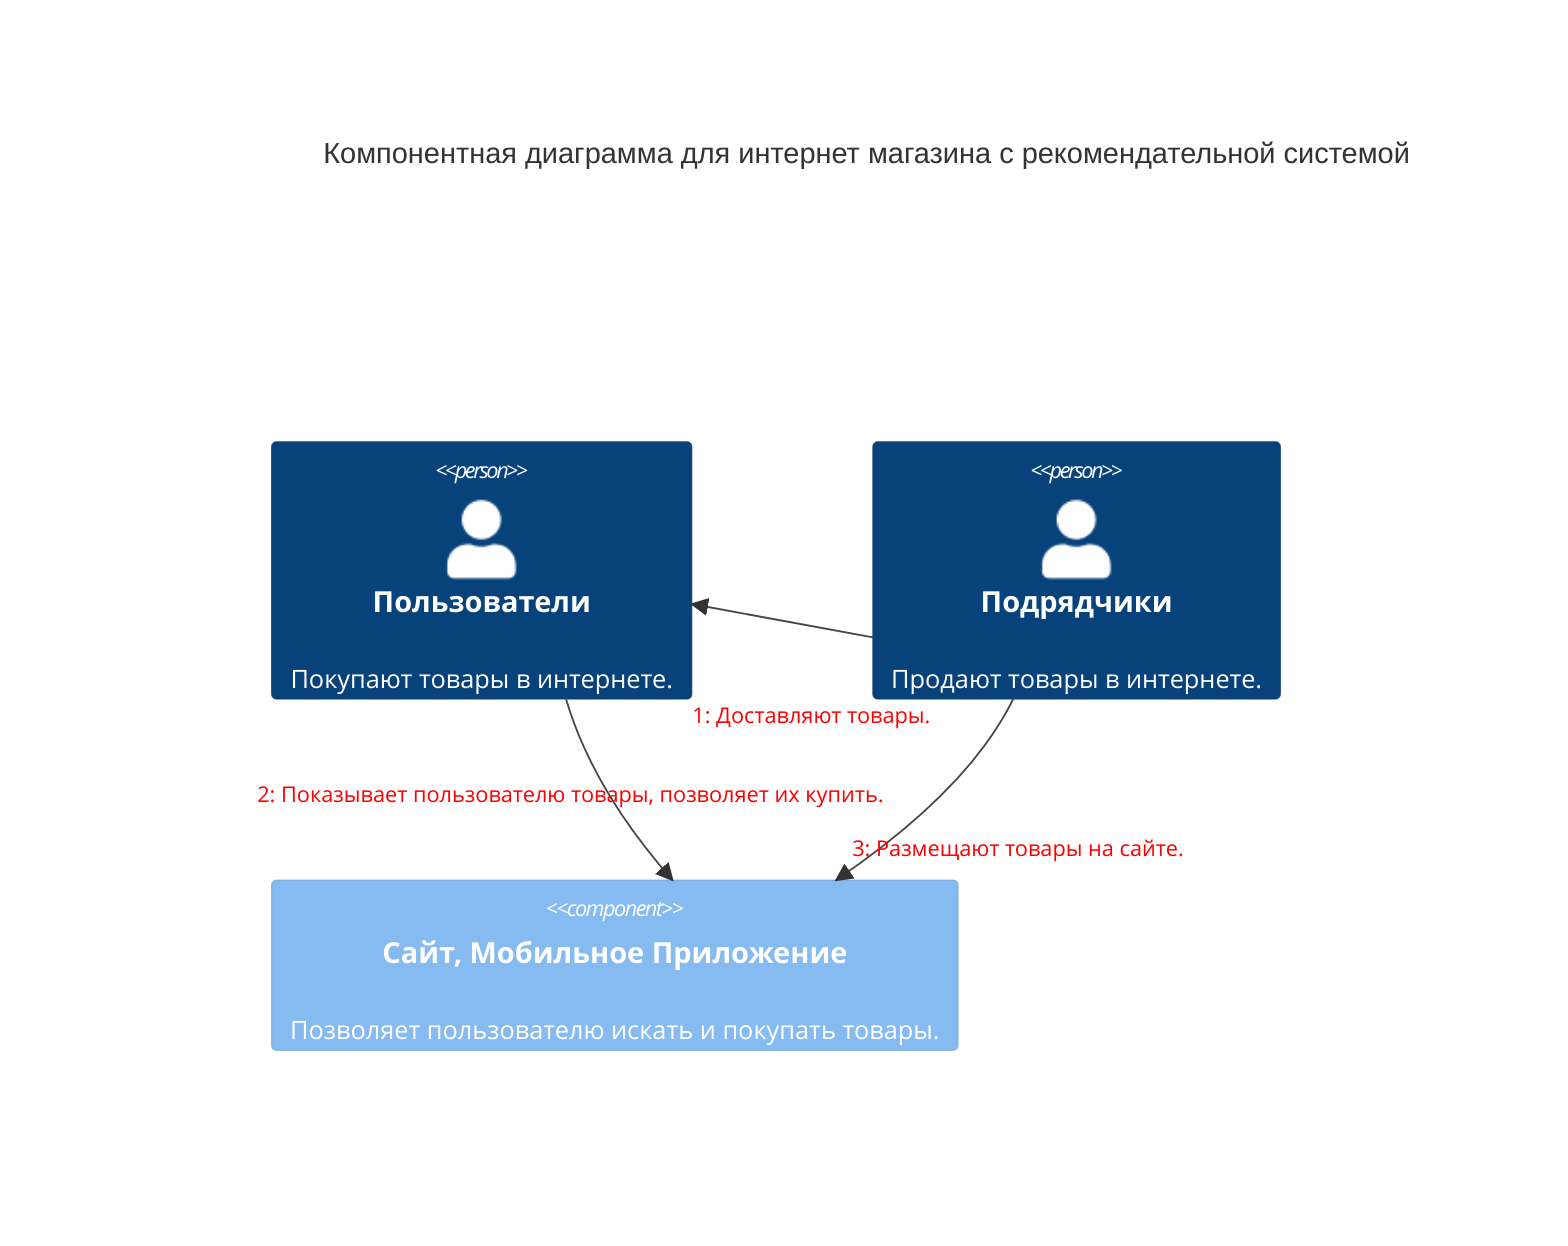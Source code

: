 C4Dynamic
    title Компонентная диаграмма для интернет магазина с рекомендательной системой

    Person(c4, "Пользователи", "Покупают товары в интернете.")
    Person(c5, "Подрядчики", "Продают товары в интернете.")
    Component(c1, "Сайт, Мобильное Приложение", "", "Позволяет пользователю искать и покупать товары.")
    
    Rel(c5, c4, "Доставляют товары.")
    Rel(c4, c1, "Показывает пользователю товары, позволяет их купить.")
    Rel(c5, c1, "Размещают товары на сайте.")
    
    UpdateRelStyle(c5, c4, $textColor="red", $offsetY="50", $offsetX="-50")    
    UpdateRelStyle(c4, c1, $textColor="red", $offsetY="00", $offsetX="-200")
    UpdateRelStyle(c5, c1, $textColor="red", $offsetY="30", $offsetX="-40")